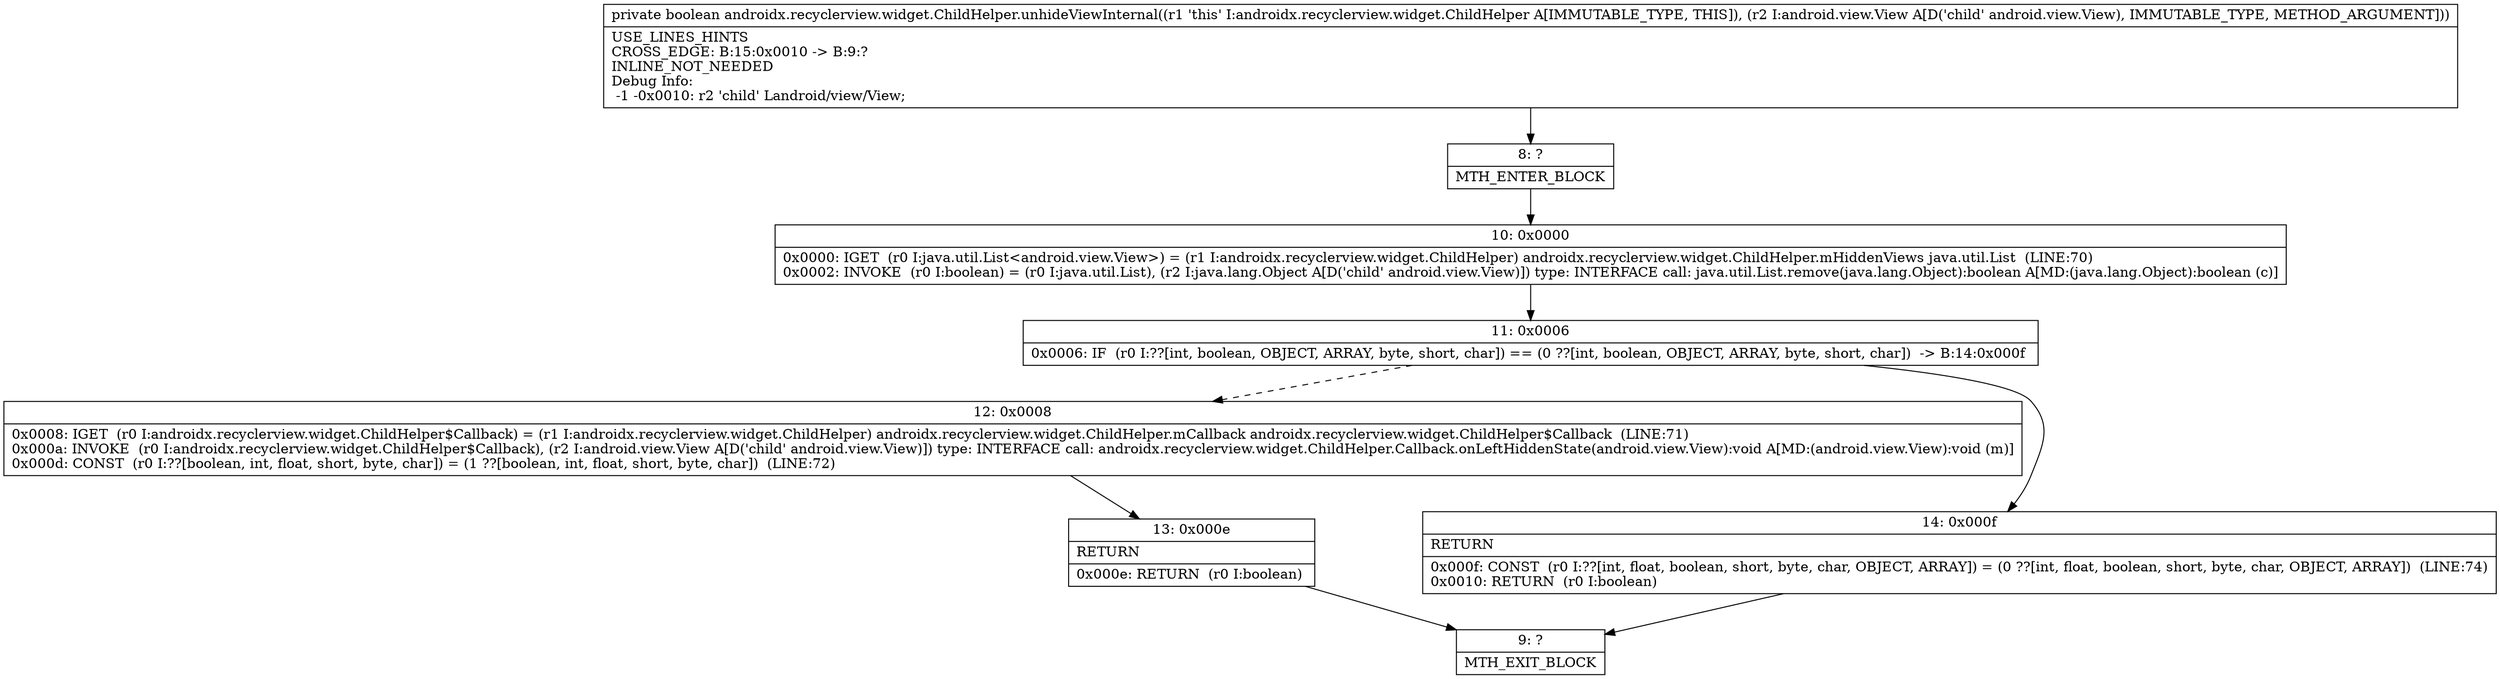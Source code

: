 digraph "CFG forandroidx.recyclerview.widget.ChildHelper.unhideViewInternal(Landroid\/view\/View;)Z" {
Node_8 [shape=record,label="{8\:\ ?|MTH_ENTER_BLOCK\l}"];
Node_10 [shape=record,label="{10\:\ 0x0000|0x0000: IGET  (r0 I:java.util.List\<android.view.View\>) = (r1 I:androidx.recyclerview.widget.ChildHelper) androidx.recyclerview.widget.ChildHelper.mHiddenViews java.util.List  (LINE:70)\l0x0002: INVOKE  (r0 I:boolean) = (r0 I:java.util.List), (r2 I:java.lang.Object A[D('child' android.view.View)]) type: INTERFACE call: java.util.List.remove(java.lang.Object):boolean A[MD:(java.lang.Object):boolean (c)]\l}"];
Node_11 [shape=record,label="{11\:\ 0x0006|0x0006: IF  (r0 I:??[int, boolean, OBJECT, ARRAY, byte, short, char]) == (0 ??[int, boolean, OBJECT, ARRAY, byte, short, char])  \-\> B:14:0x000f \l}"];
Node_12 [shape=record,label="{12\:\ 0x0008|0x0008: IGET  (r0 I:androidx.recyclerview.widget.ChildHelper$Callback) = (r1 I:androidx.recyclerview.widget.ChildHelper) androidx.recyclerview.widget.ChildHelper.mCallback androidx.recyclerview.widget.ChildHelper$Callback  (LINE:71)\l0x000a: INVOKE  (r0 I:androidx.recyclerview.widget.ChildHelper$Callback), (r2 I:android.view.View A[D('child' android.view.View)]) type: INTERFACE call: androidx.recyclerview.widget.ChildHelper.Callback.onLeftHiddenState(android.view.View):void A[MD:(android.view.View):void (m)]\l0x000d: CONST  (r0 I:??[boolean, int, float, short, byte, char]) = (1 ??[boolean, int, float, short, byte, char])  (LINE:72)\l}"];
Node_13 [shape=record,label="{13\:\ 0x000e|RETURN\l|0x000e: RETURN  (r0 I:boolean) \l}"];
Node_9 [shape=record,label="{9\:\ ?|MTH_EXIT_BLOCK\l}"];
Node_14 [shape=record,label="{14\:\ 0x000f|RETURN\l|0x000f: CONST  (r0 I:??[int, float, boolean, short, byte, char, OBJECT, ARRAY]) = (0 ??[int, float, boolean, short, byte, char, OBJECT, ARRAY])  (LINE:74)\l0x0010: RETURN  (r0 I:boolean) \l}"];
MethodNode[shape=record,label="{private boolean androidx.recyclerview.widget.ChildHelper.unhideViewInternal((r1 'this' I:androidx.recyclerview.widget.ChildHelper A[IMMUTABLE_TYPE, THIS]), (r2 I:android.view.View A[D('child' android.view.View), IMMUTABLE_TYPE, METHOD_ARGUMENT]))  | USE_LINES_HINTS\lCROSS_EDGE: B:15:0x0010 \-\> B:9:?\lINLINE_NOT_NEEDED\lDebug Info:\l  \-1 \-0x0010: r2 'child' Landroid\/view\/View;\l}"];
MethodNode -> Node_8;Node_8 -> Node_10;
Node_10 -> Node_11;
Node_11 -> Node_12[style=dashed];
Node_11 -> Node_14;
Node_12 -> Node_13;
Node_13 -> Node_9;
Node_14 -> Node_9;
}

